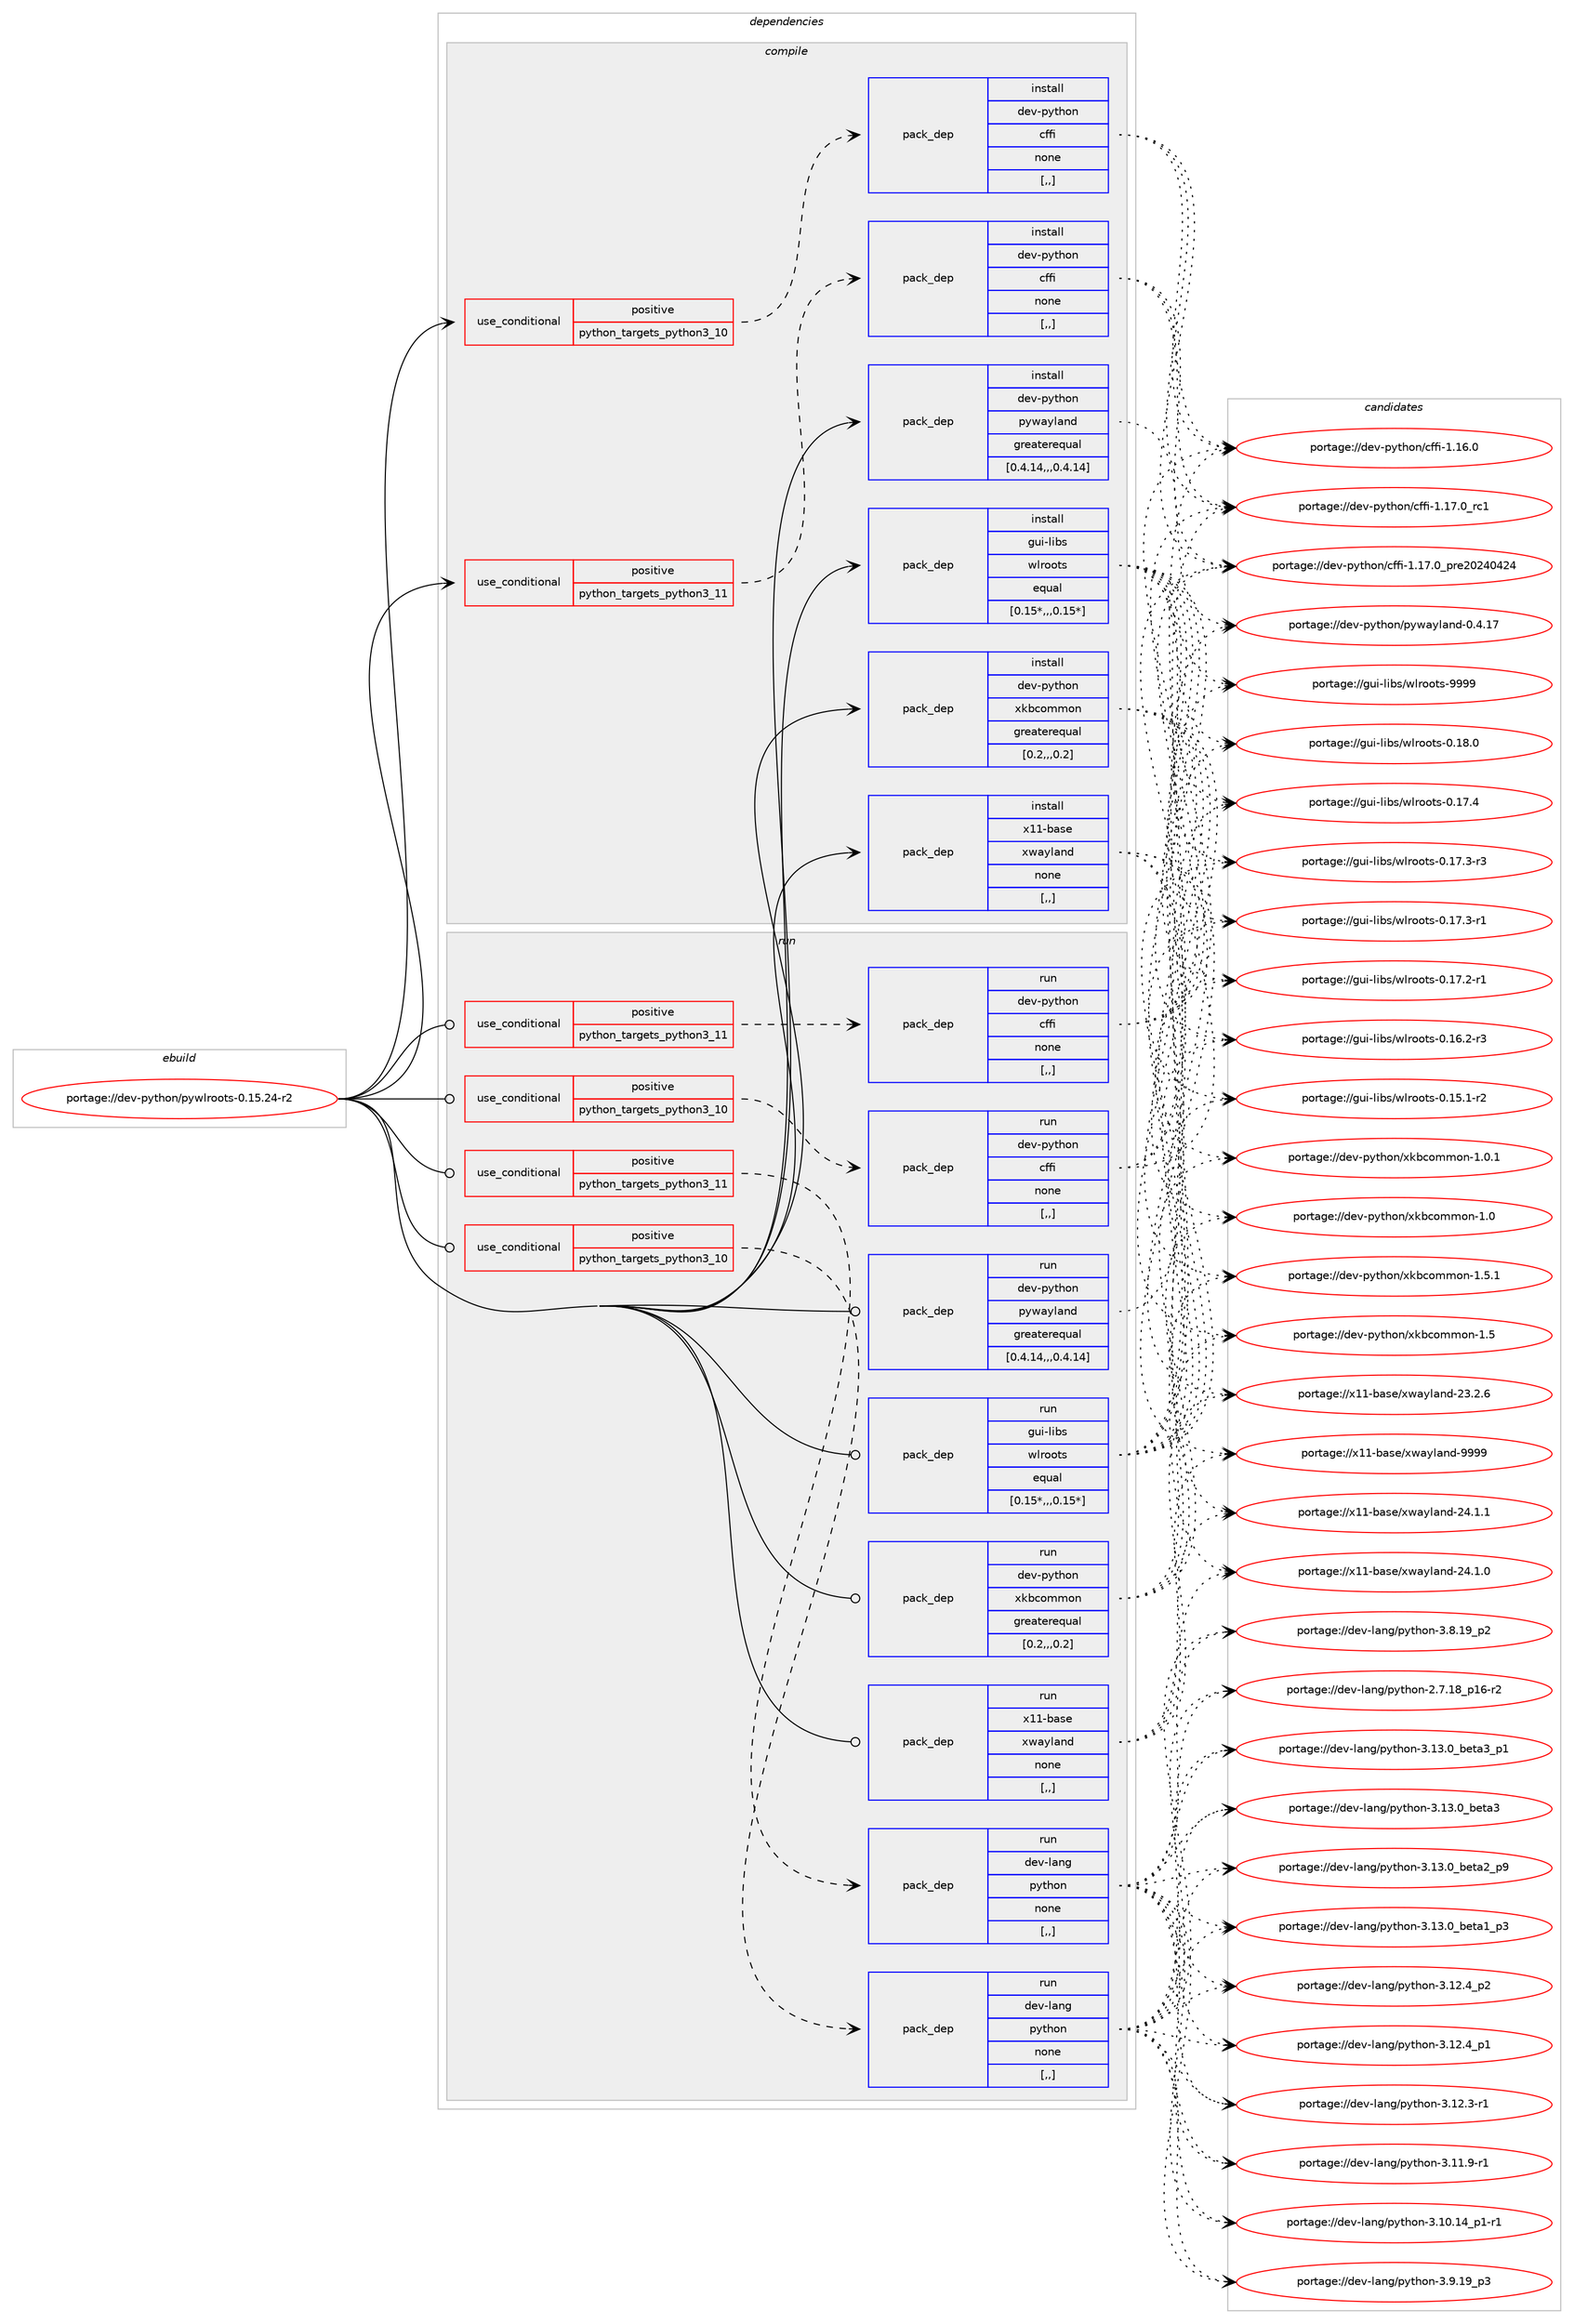 digraph prolog {

# *************
# Graph options
# *************

newrank=true;
concentrate=true;
compound=true;
graph [rankdir=LR,fontname=Helvetica,fontsize=10,ranksep=1.5];#, ranksep=2.5, nodesep=0.2];
edge  [arrowhead=vee];
node  [fontname=Helvetica,fontsize=10];

# **********
# The ebuild
# **********

subgraph cluster_leftcol {
color=gray;
rank=same;
label=<<i>ebuild</i>>;
id [label="portage://dev-python/pywlroots-0.15.24-r2", color=red, width=4, href="../dev-python/pywlroots-0.15.24-r2.svg"];
}

# ****************
# The dependencies
# ****************

subgraph cluster_midcol {
color=gray;
label=<<i>dependencies</i>>;
subgraph cluster_compile {
fillcolor="#eeeeee";
style=filled;
label=<<i>compile</i>>;
subgraph cond38227 {
dependency159788 [label=<<TABLE BORDER="0" CELLBORDER="1" CELLSPACING="0" CELLPADDING="4"><TR><TD ROWSPAN="3" CELLPADDING="10">use_conditional</TD></TR><TR><TD>positive</TD></TR><TR><TD>python_targets_python3_10</TD></TR></TABLE>>, shape=none, color=red];
subgraph pack120301 {
dependency159789 [label=<<TABLE BORDER="0" CELLBORDER="1" CELLSPACING="0" CELLPADDING="4" WIDTH="220"><TR><TD ROWSPAN="6" CELLPADDING="30">pack_dep</TD></TR><TR><TD WIDTH="110">install</TD></TR><TR><TD>dev-python</TD></TR><TR><TD>cffi</TD></TR><TR><TD>none</TD></TR><TR><TD>[,,]</TD></TR></TABLE>>, shape=none, color=blue];
}
dependency159788:e -> dependency159789:w [weight=20,style="dashed",arrowhead="vee"];
}
id:e -> dependency159788:w [weight=20,style="solid",arrowhead="vee"];
subgraph cond38228 {
dependency159790 [label=<<TABLE BORDER="0" CELLBORDER="1" CELLSPACING="0" CELLPADDING="4"><TR><TD ROWSPAN="3" CELLPADDING="10">use_conditional</TD></TR><TR><TD>positive</TD></TR><TR><TD>python_targets_python3_11</TD></TR></TABLE>>, shape=none, color=red];
subgraph pack120302 {
dependency159791 [label=<<TABLE BORDER="0" CELLBORDER="1" CELLSPACING="0" CELLPADDING="4" WIDTH="220"><TR><TD ROWSPAN="6" CELLPADDING="30">pack_dep</TD></TR><TR><TD WIDTH="110">install</TD></TR><TR><TD>dev-python</TD></TR><TR><TD>cffi</TD></TR><TR><TD>none</TD></TR><TR><TD>[,,]</TD></TR></TABLE>>, shape=none, color=blue];
}
dependency159790:e -> dependency159791:w [weight=20,style="dashed",arrowhead="vee"];
}
id:e -> dependency159790:w [weight=20,style="solid",arrowhead="vee"];
subgraph pack120303 {
dependency159792 [label=<<TABLE BORDER="0" CELLBORDER="1" CELLSPACING="0" CELLPADDING="4" WIDTH="220"><TR><TD ROWSPAN="6" CELLPADDING="30">pack_dep</TD></TR><TR><TD WIDTH="110">install</TD></TR><TR><TD>dev-python</TD></TR><TR><TD>pywayland</TD></TR><TR><TD>greaterequal</TD></TR><TR><TD>[0.4.14,,,0.4.14]</TD></TR></TABLE>>, shape=none, color=blue];
}
id:e -> dependency159792:w [weight=20,style="solid",arrowhead="vee"];
subgraph pack120304 {
dependency159793 [label=<<TABLE BORDER="0" CELLBORDER="1" CELLSPACING="0" CELLPADDING="4" WIDTH="220"><TR><TD ROWSPAN="6" CELLPADDING="30">pack_dep</TD></TR><TR><TD WIDTH="110">install</TD></TR><TR><TD>dev-python</TD></TR><TR><TD>xkbcommon</TD></TR><TR><TD>greaterequal</TD></TR><TR><TD>[0.2,,,0.2]</TD></TR></TABLE>>, shape=none, color=blue];
}
id:e -> dependency159793:w [weight=20,style="solid",arrowhead="vee"];
subgraph pack120305 {
dependency159794 [label=<<TABLE BORDER="0" CELLBORDER="1" CELLSPACING="0" CELLPADDING="4" WIDTH="220"><TR><TD ROWSPAN="6" CELLPADDING="30">pack_dep</TD></TR><TR><TD WIDTH="110">install</TD></TR><TR><TD>gui-libs</TD></TR><TR><TD>wlroots</TD></TR><TR><TD>equal</TD></TR><TR><TD>[0.15*,,,0.15*]</TD></TR></TABLE>>, shape=none, color=blue];
}
id:e -> dependency159794:w [weight=20,style="solid",arrowhead="vee"];
subgraph pack120306 {
dependency159795 [label=<<TABLE BORDER="0" CELLBORDER="1" CELLSPACING="0" CELLPADDING="4" WIDTH="220"><TR><TD ROWSPAN="6" CELLPADDING="30">pack_dep</TD></TR><TR><TD WIDTH="110">install</TD></TR><TR><TD>x11-base</TD></TR><TR><TD>xwayland</TD></TR><TR><TD>none</TD></TR><TR><TD>[,,]</TD></TR></TABLE>>, shape=none, color=blue];
}
id:e -> dependency159795:w [weight=20,style="solid",arrowhead="vee"];
}
subgraph cluster_compileandrun {
fillcolor="#eeeeee";
style=filled;
label=<<i>compile and run</i>>;
}
subgraph cluster_run {
fillcolor="#eeeeee";
style=filled;
label=<<i>run</i>>;
subgraph cond38229 {
dependency159796 [label=<<TABLE BORDER="0" CELLBORDER="1" CELLSPACING="0" CELLPADDING="4"><TR><TD ROWSPAN="3" CELLPADDING="10">use_conditional</TD></TR><TR><TD>positive</TD></TR><TR><TD>python_targets_python3_10</TD></TR></TABLE>>, shape=none, color=red];
subgraph pack120307 {
dependency159797 [label=<<TABLE BORDER="0" CELLBORDER="1" CELLSPACING="0" CELLPADDING="4" WIDTH="220"><TR><TD ROWSPAN="6" CELLPADDING="30">pack_dep</TD></TR><TR><TD WIDTH="110">run</TD></TR><TR><TD>dev-lang</TD></TR><TR><TD>python</TD></TR><TR><TD>none</TD></TR><TR><TD>[,,]</TD></TR></TABLE>>, shape=none, color=blue];
}
dependency159796:e -> dependency159797:w [weight=20,style="dashed",arrowhead="vee"];
}
id:e -> dependency159796:w [weight=20,style="solid",arrowhead="odot"];
subgraph cond38230 {
dependency159798 [label=<<TABLE BORDER="0" CELLBORDER="1" CELLSPACING="0" CELLPADDING="4"><TR><TD ROWSPAN="3" CELLPADDING="10">use_conditional</TD></TR><TR><TD>positive</TD></TR><TR><TD>python_targets_python3_10</TD></TR></TABLE>>, shape=none, color=red];
subgraph pack120308 {
dependency159799 [label=<<TABLE BORDER="0" CELLBORDER="1" CELLSPACING="0" CELLPADDING="4" WIDTH="220"><TR><TD ROWSPAN="6" CELLPADDING="30">pack_dep</TD></TR><TR><TD WIDTH="110">run</TD></TR><TR><TD>dev-python</TD></TR><TR><TD>cffi</TD></TR><TR><TD>none</TD></TR><TR><TD>[,,]</TD></TR></TABLE>>, shape=none, color=blue];
}
dependency159798:e -> dependency159799:w [weight=20,style="dashed",arrowhead="vee"];
}
id:e -> dependency159798:w [weight=20,style="solid",arrowhead="odot"];
subgraph cond38231 {
dependency159800 [label=<<TABLE BORDER="0" CELLBORDER="1" CELLSPACING="0" CELLPADDING="4"><TR><TD ROWSPAN="3" CELLPADDING="10">use_conditional</TD></TR><TR><TD>positive</TD></TR><TR><TD>python_targets_python3_11</TD></TR></TABLE>>, shape=none, color=red];
subgraph pack120309 {
dependency159801 [label=<<TABLE BORDER="0" CELLBORDER="1" CELLSPACING="0" CELLPADDING="4" WIDTH="220"><TR><TD ROWSPAN="6" CELLPADDING="30">pack_dep</TD></TR><TR><TD WIDTH="110">run</TD></TR><TR><TD>dev-lang</TD></TR><TR><TD>python</TD></TR><TR><TD>none</TD></TR><TR><TD>[,,]</TD></TR></TABLE>>, shape=none, color=blue];
}
dependency159800:e -> dependency159801:w [weight=20,style="dashed",arrowhead="vee"];
}
id:e -> dependency159800:w [weight=20,style="solid",arrowhead="odot"];
subgraph cond38232 {
dependency159802 [label=<<TABLE BORDER="0" CELLBORDER="1" CELLSPACING="0" CELLPADDING="4"><TR><TD ROWSPAN="3" CELLPADDING="10">use_conditional</TD></TR><TR><TD>positive</TD></TR><TR><TD>python_targets_python3_11</TD></TR></TABLE>>, shape=none, color=red];
subgraph pack120310 {
dependency159803 [label=<<TABLE BORDER="0" CELLBORDER="1" CELLSPACING="0" CELLPADDING="4" WIDTH="220"><TR><TD ROWSPAN="6" CELLPADDING="30">pack_dep</TD></TR><TR><TD WIDTH="110">run</TD></TR><TR><TD>dev-python</TD></TR><TR><TD>cffi</TD></TR><TR><TD>none</TD></TR><TR><TD>[,,]</TD></TR></TABLE>>, shape=none, color=blue];
}
dependency159802:e -> dependency159803:w [weight=20,style="dashed",arrowhead="vee"];
}
id:e -> dependency159802:w [weight=20,style="solid",arrowhead="odot"];
subgraph pack120311 {
dependency159804 [label=<<TABLE BORDER="0" CELLBORDER="1" CELLSPACING="0" CELLPADDING="4" WIDTH="220"><TR><TD ROWSPAN="6" CELLPADDING="30">pack_dep</TD></TR><TR><TD WIDTH="110">run</TD></TR><TR><TD>dev-python</TD></TR><TR><TD>pywayland</TD></TR><TR><TD>greaterequal</TD></TR><TR><TD>[0.4.14,,,0.4.14]</TD></TR></TABLE>>, shape=none, color=blue];
}
id:e -> dependency159804:w [weight=20,style="solid",arrowhead="odot"];
subgraph pack120312 {
dependency159805 [label=<<TABLE BORDER="0" CELLBORDER="1" CELLSPACING="0" CELLPADDING="4" WIDTH="220"><TR><TD ROWSPAN="6" CELLPADDING="30">pack_dep</TD></TR><TR><TD WIDTH="110">run</TD></TR><TR><TD>dev-python</TD></TR><TR><TD>xkbcommon</TD></TR><TR><TD>greaterequal</TD></TR><TR><TD>[0.2,,,0.2]</TD></TR></TABLE>>, shape=none, color=blue];
}
id:e -> dependency159805:w [weight=20,style="solid",arrowhead="odot"];
subgraph pack120313 {
dependency159806 [label=<<TABLE BORDER="0" CELLBORDER="1" CELLSPACING="0" CELLPADDING="4" WIDTH="220"><TR><TD ROWSPAN="6" CELLPADDING="30">pack_dep</TD></TR><TR><TD WIDTH="110">run</TD></TR><TR><TD>gui-libs</TD></TR><TR><TD>wlroots</TD></TR><TR><TD>equal</TD></TR><TR><TD>[0.15*,,,0.15*]</TD></TR></TABLE>>, shape=none, color=blue];
}
id:e -> dependency159806:w [weight=20,style="solid",arrowhead="odot"];
subgraph pack120314 {
dependency159807 [label=<<TABLE BORDER="0" CELLBORDER="1" CELLSPACING="0" CELLPADDING="4" WIDTH="220"><TR><TD ROWSPAN="6" CELLPADDING="30">pack_dep</TD></TR><TR><TD WIDTH="110">run</TD></TR><TR><TD>x11-base</TD></TR><TR><TD>xwayland</TD></TR><TR><TD>none</TD></TR><TR><TD>[,,]</TD></TR></TABLE>>, shape=none, color=blue];
}
id:e -> dependency159807:w [weight=20,style="solid",arrowhead="odot"];
}
}

# **************
# The candidates
# **************

subgraph cluster_choices {
rank=same;
color=gray;
label=<<i>candidates</i>>;

subgraph choice120301 {
color=black;
nodesep=1;
choice10010111845112121116104111110479910210210545494649554648951149949 [label="portage://dev-python/cffi-1.17.0_rc1", color=red, width=4,href="../dev-python/cffi-1.17.0_rc1.svg"];
choice10010111845112121116104111110479910210210545494649554648951121141015048505248525052 [label="portage://dev-python/cffi-1.17.0_pre20240424", color=red, width=4,href="../dev-python/cffi-1.17.0_pre20240424.svg"];
choice10010111845112121116104111110479910210210545494649544648 [label="portage://dev-python/cffi-1.16.0", color=red, width=4,href="../dev-python/cffi-1.16.0.svg"];
dependency159789:e -> choice10010111845112121116104111110479910210210545494649554648951149949:w [style=dotted,weight="100"];
dependency159789:e -> choice10010111845112121116104111110479910210210545494649554648951121141015048505248525052:w [style=dotted,weight="100"];
dependency159789:e -> choice10010111845112121116104111110479910210210545494649544648:w [style=dotted,weight="100"];
}
subgraph choice120302 {
color=black;
nodesep=1;
choice10010111845112121116104111110479910210210545494649554648951149949 [label="portage://dev-python/cffi-1.17.0_rc1", color=red, width=4,href="../dev-python/cffi-1.17.0_rc1.svg"];
choice10010111845112121116104111110479910210210545494649554648951121141015048505248525052 [label="portage://dev-python/cffi-1.17.0_pre20240424", color=red, width=4,href="../dev-python/cffi-1.17.0_pre20240424.svg"];
choice10010111845112121116104111110479910210210545494649544648 [label="portage://dev-python/cffi-1.16.0", color=red, width=4,href="../dev-python/cffi-1.16.0.svg"];
dependency159791:e -> choice10010111845112121116104111110479910210210545494649554648951149949:w [style=dotted,weight="100"];
dependency159791:e -> choice10010111845112121116104111110479910210210545494649554648951121141015048505248525052:w [style=dotted,weight="100"];
dependency159791:e -> choice10010111845112121116104111110479910210210545494649544648:w [style=dotted,weight="100"];
}
subgraph choice120303 {
color=black;
nodesep=1;
choice1001011184511212111610411111047112121119971211089711010045484652464955 [label="portage://dev-python/pywayland-0.4.17", color=red, width=4,href="../dev-python/pywayland-0.4.17.svg"];
dependency159792:e -> choice1001011184511212111610411111047112121119971211089711010045484652464955:w [style=dotted,weight="100"];
}
subgraph choice120304 {
color=black;
nodesep=1;
choice10010111845112121116104111110471201079899111109109111110454946534649 [label="portage://dev-python/xkbcommon-1.5.1", color=red, width=4,href="../dev-python/xkbcommon-1.5.1.svg"];
choice1001011184511212111610411111047120107989911110910911111045494653 [label="portage://dev-python/xkbcommon-1.5", color=red, width=4,href="../dev-python/xkbcommon-1.5.svg"];
choice10010111845112121116104111110471201079899111109109111110454946484649 [label="portage://dev-python/xkbcommon-1.0.1", color=red, width=4,href="../dev-python/xkbcommon-1.0.1.svg"];
choice1001011184511212111610411111047120107989911110910911111045494648 [label="portage://dev-python/xkbcommon-1.0", color=red, width=4,href="../dev-python/xkbcommon-1.0.svg"];
dependency159793:e -> choice10010111845112121116104111110471201079899111109109111110454946534649:w [style=dotted,weight="100"];
dependency159793:e -> choice1001011184511212111610411111047120107989911110910911111045494653:w [style=dotted,weight="100"];
dependency159793:e -> choice10010111845112121116104111110471201079899111109109111110454946484649:w [style=dotted,weight="100"];
dependency159793:e -> choice1001011184511212111610411111047120107989911110910911111045494648:w [style=dotted,weight="100"];
}
subgraph choice120305 {
color=black;
nodesep=1;
choice1031171054510810598115471191081141111111161154557575757 [label="portage://gui-libs/wlroots-9999", color=red, width=4,href="../gui-libs/wlroots-9999.svg"];
choice10311710545108105981154711910811411111111611545484649564648 [label="portage://gui-libs/wlroots-0.18.0", color=red, width=4,href="../gui-libs/wlroots-0.18.0.svg"];
choice10311710545108105981154711910811411111111611545484649554652 [label="portage://gui-libs/wlroots-0.17.4", color=red, width=4,href="../gui-libs/wlroots-0.17.4.svg"];
choice103117105451081059811547119108114111111116115454846495546514511451 [label="portage://gui-libs/wlroots-0.17.3-r3", color=red, width=4,href="../gui-libs/wlroots-0.17.3-r3.svg"];
choice103117105451081059811547119108114111111116115454846495546514511449 [label="portage://gui-libs/wlroots-0.17.3-r1", color=red, width=4,href="../gui-libs/wlroots-0.17.3-r1.svg"];
choice103117105451081059811547119108114111111116115454846495546504511449 [label="portage://gui-libs/wlroots-0.17.2-r1", color=red, width=4,href="../gui-libs/wlroots-0.17.2-r1.svg"];
choice103117105451081059811547119108114111111116115454846495446504511451 [label="portage://gui-libs/wlroots-0.16.2-r3", color=red, width=4,href="../gui-libs/wlroots-0.16.2-r3.svg"];
choice103117105451081059811547119108114111111116115454846495346494511450 [label="portage://gui-libs/wlroots-0.15.1-r2", color=red, width=4,href="../gui-libs/wlroots-0.15.1-r2.svg"];
dependency159794:e -> choice1031171054510810598115471191081141111111161154557575757:w [style=dotted,weight="100"];
dependency159794:e -> choice10311710545108105981154711910811411111111611545484649564648:w [style=dotted,weight="100"];
dependency159794:e -> choice10311710545108105981154711910811411111111611545484649554652:w [style=dotted,weight="100"];
dependency159794:e -> choice103117105451081059811547119108114111111116115454846495546514511451:w [style=dotted,weight="100"];
dependency159794:e -> choice103117105451081059811547119108114111111116115454846495546514511449:w [style=dotted,weight="100"];
dependency159794:e -> choice103117105451081059811547119108114111111116115454846495546504511449:w [style=dotted,weight="100"];
dependency159794:e -> choice103117105451081059811547119108114111111116115454846495446504511451:w [style=dotted,weight="100"];
dependency159794:e -> choice103117105451081059811547119108114111111116115454846495346494511450:w [style=dotted,weight="100"];
}
subgraph choice120306 {
color=black;
nodesep=1;
choice12049494598971151014712011997121108971101004557575757 [label="portage://x11-base/xwayland-9999", color=red, width=4,href="../x11-base/xwayland-9999.svg"];
choice120494945989711510147120119971211089711010045505246494649 [label="portage://x11-base/xwayland-24.1.1", color=red, width=4,href="../x11-base/xwayland-24.1.1.svg"];
choice120494945989711510147120119971211089711010045505246494648 [label="portage://x11-base/xwayland-24.1.0", color=red, width=4,href="../x11-base/xwayland-24.1.0.svg"];
choice120494945989711510147120119971211089711010045505146504654 [label="portage://x11-base/xwayland-23.2.6", color=red, width=4,href="../x11-base/xwayland-23.2.6.svg"];
dependency159795:e -> choice12049494598971151014712011997121108971101004557575757:w [style=dotted,weight="100"];
dependency159795:e -> choice120494945989711510147120119971211089711010045505246494649:w [style=dotted,weight="100"];
dependency159795:e -> choice120494945989711510147120119971211089711010045505246494648:w [style=dotted,weight="100"];
dependency159795:e -> choice120494945989711510147120119971211089711010045505146504654:w [style=dotted,weight="100"];
}
subgraph choice120307 {
color=black;
nodesep=1;
choice10010111845108971101034711212111610411111045514649514648959810111697519511249 [label="portage://dev-lang/python-3.13.0_beta3_p1", color=red, width=4,href="../dev-lang/python-3.13.0_beta3_p1.svg"];
choice1001011184510897110103471121211161041111104551464951464895981011169751 [label="portage://dev-lang/python-3.13.0_beta3", color=red, width=4,href="../dev-lang/python-3.13.0_beta3.svg"];
choice10010111845108971101034711212111610411111045514649514648959810111697509511257 [label="portage://dev-lang/python-3.13.0_beta2_p9", color=red, width=4,href="../dev-lang/python-3.13.0_beta2_p9.svg"];
choice10010111845108971101034711212111610411111045514649514648959810111697499511251 [label="portage://dev-lang/python-3.13.0_beta1_p3", color=red, width=4,href="../dev-lang/python-3.13.0_beta1_p3.svg"];
choice100101118451089711010347112121116104111110455146495046529511250 [label="portage://dev-lang/python-3.12.4_p2", color=red, width=4,href="../dev-lang/python-3.12.4_p2.svg"];
choice100101118451089711010347112121116104111110455146495046529511249 [label="portage://dev-lang/python-3.12.4_p1", color=red, width=4,href="../dev-lang/python-3.12.4_p1.svg"];
choice100101118451089711010347112121116104111110455146495046514511449 [label="portage://dev-lang/python-3.12.3-r1", color=red, width=4,href="../dev-lang/python-3.12.3-r1.svg"];
choice100101118451089711010347112121116104111110455146494946574511449 [label="portage://dev-lang/python-3.11.9-r1", color=red, width=4,href="../dev-lang/python-3.11.9-r1.svg"];
choice100101118451089711010347112121116104111110455146494846495295112494511449 [label="portage://dev-lang/python-3.10.14_p1-r1", color=red, width=4,href="../dev-lang/python-3.10.14_p1-r1.svg"];
choice100101118451089711010347112121116104111110455146574649579511251 [label="portage://dev-lang/python-3.9.19_p3", color=red, width=4,href="../dev-lang/python-3.9.19_p3.svg"];
choice100101118451089711010347112121116104111110455146564649579511250 [label="portage://dev-lang/python-3.8.19_p2", color=red, width=4,href="../dev-lang/python-3.8.19_p2.svg"];
choice100101118451089711010347112121116104111110455046554649569511249544511450 [label="portage://dev-lang/python-2.7.18_p16-r2", color=red, width=4,href="../dev-lang/python-2.7.18_p16-r2.svg"];
dependency159797:e -> choice10010111845108971101034711212111610411111045514649514648959810111697519511249:w [style=dotted,weight="100"];
dependency159797:e -> choice1001011184510897110103471121211161041111104551464951464895981011169751:w [style=dotted,weight="100"];
dependency159797:e -> choice10010111845108971101034711212111610411111045514649514648959810111697509511257:w [style=dotted,weight="100"];
dependency159797:e -> choice10010111845108971101034711212111610411111045514649514648959810111697499511251:w [style=dotted,weight="100"];
dependency159797:e -> choice100101118451089711010347112121116104111110455146495046529511250:w [style=dotted,weight="100"];
dependency159797:e -> choice100101118451089711010347112121116104111110455146495046529511249:w [style=dotted,weight="100"];
dependency159797:e -> choice100101118451089711010347112121116104111110455146495046514511449:w [style=dotted,weight="100"];
dependency159797:e -> choice100101118451089711010347112121116104111110455146494946574511449:w [style=dotted,weight="100"];
dependency159797:e -> choice100101118451089711010347112121116104111110455146494846495295112494511449:w [style=dotted,weight="100"];
dependency159797:e -> choice100101118451089711010347112121116104111110455146574649579511251:w [style=dotted,weight="100"];
dependency159797:e -> choice100101118451089711010347112121116104111110455146564649579511250:w [style=dotted,weight="100"];
dependency159797:e -> choice100101118451089711010347112121116104111110455046554649569511249544511450:w [style=dotted,weight="100"];
}
subgraph choice120308 {
color=black;
nodesep=1;
choice10010111845112121116104111110479910210210545494649554648951149949 [label="portage://dev-python/cffi-1.17.0_rc1", color=red, width=4,href="../dev-python/cffi-1.17.0_rc1.svg"];
choice10010111845112121116104111110479910210210545494649554648951121141015048505248525052 [label="portage://dev-python/cffi-1.17.0_pre20240424", color=red, width=4,href="../dev-python/cffi-1.17.0_pre20240424.svg"];
choice10010111845112121116104111110479910210210545494649544648 [label="portage://dev-python/cffi-1.16.0", color=red, width=4,href="../dev-python/cffi-1.16.0.svg"];
dependency159799:e -> choice10010111845112121116104111110479910210210545494649554648951149949:w [style=dotted,weight="100"];
dependency159799:e -> choice10010111845112121116104111110479910210210545494649554648951121141015048505248525052:w [style=dotted,weight="100"];
dependency159799:e -> choice10010111845112121116104111110479910210210545494649544648:w [style=dotted,weight="100"];
}
subgraph choice120309 {
color=black;
nodesep=1;
choice10010111845108971101034711212111610411111045514649514648959810111697519511249 [label="portage://dev-lang/python-3.13.0_beta3_p1", color=red, width=4,href="../dev-lang/python-3.13.0_beta3_p1.svg"];
choice1001011184510897110103471121211161041111104551464951464895981011169751 [label="portage://dev-lang/python-3.13.0_beta3", color=red, width=4,href="../dev-lang/python-3.13.0_beta3.svg"];
choice10010111845108971101034711212111610411111045514649514648959810111697509511257 [label="portage://dev-lang/python-3.13.0_beta2_p9", color=red, width=4,href="../dev-lang/python-3.13.0_beta2_p9.svg"];
choice10010111845108971101034711212111610411111045514649514648959810111697499511251 [label="portage://dev-lang/python-3.13.0_beta1_p3", color=red, width=4,href="../dev-lang/python-3.13.0_beta1_p3.svg"];
choice100101118451089711010347112121116104111110455146495046529511250 [label="portage://dev-lang/python-3.12.4_p2", color=red, width=4,href="../dev-lang/python-3.12.4_p2.svg"];
choice100101118451089711010347112121116104111110455146495046529511249 [label="portage://dev-lang/python-3.12.4_p1", color=red, width=4,href="../dev-lang/python-3.12.4_p1.svg"];
choice100101118451089711010347112121116104111110455146495046514511449 [label="portage://dev-lang/python-3.12.3-r1", color=red, width=4,href="../dev-lang/python-3.12.3-r1.svg"];
choice100101118451089711010347112121116104111110455146494946574511449 [label="portage://dev-lang/python-3.11.9-r1", color=red, width=4,href="../dev-lang/python-3.11.9-r1.svg"];
choice100101118451089711010347112121116104111110455146494846495295112494511449 [label="portage://dev-lang/python-3.10.14_p1-r1", color=red, width=4,href="../dev-lang/python-3.10.14_p1-r1.svg"];
choice100101118451089711010347112121116104111110455146574649579511251 [label="portage://dev-lang/python-3.9.19_p3", color=red, width=4,href="../dev-lang/python-3.9.19_p3.svg"];
choice100101118451089711010347112121116104111110455146564649579511250 [label="portage://dev-lang/python-3.8.19_p2", color=red, width=4,href="../dev-lang/python-3.8.19_p2.svg"];
choice100101118451089711010347112121116104111110455046554649569511249544511450 [label="portage://dev-lang/python-2.7.18_p16-r2", color=red, width=4,href="../dev-lang/python-2.7.18_p16-r2.svg"];
dependency159801:e -> choice10010111845108971101034711212111610411111045514649514648959810111697519511249:w [style=dotted,weight="100"];
dependency159801:e -> choice1001011184510897110103471121211161041111104551464951464895981011169751:w [style=dotted,weight="100"];
dependency159801:e -> choice10010111845108971101034711212111610411111045514649514648959810111697509511257:w [style=dotted,weight="100"];
dependency159801:e -> choice10010111845108971101034711212111610411111045514649514648959810111697499511251:w [style=dotted,weight="100"];
dependency159801:e -> choice100101118451089711010347112121116104111110455146495046529511250:w [style=dotted,weight="100"];
dependency159801:e -> choice100101118451089711010347112121116104111110455146495046529511249:w [style=dotted,weight="100"];
dependency159801:e -> choice100101118451089711010347112121116104111110455146495046514511449:w [style=dotted,weight="100"];
dependency159801:e -> choice100101118451089711010347112121116104111110455146494946574511449:w [style=dotted,weight="100"];
dependency159801:e -> choice100101118451089711010347112121116104111110455146494846495295112494511449:w [style=dotted,weight="100"];
dependency159801:e -> choice100101118451089711010347112121116104111110455146574649579511251:w [style=dotted,weight="100"];
dependency159801:e -> choice100101118451089711010347112121116104111110455146564649579511250:w [style=dotted,weight="100"];
dependency159801:e -> choice100101118451089711010347112121116104111110455046554649569511249544511450:w [style=dotted,weight="100"];
}
subgraph choice120310 {
color=black;
nodesep=1;
choice10010111845112121116104111110479910210210545494649554648951149949 [label="portage://dev-python/cffi-1.17.0_rc1", color=red, width=4,href="../dev-python/cffi-1.17.0_rc1.svg"];
choice10010111845112121116104111110479910210210545494649554648951121141015048505248525052 [label="portage://dev-python/cffi-1.17.0_pre20240424", color=red, width=4,href="../dev-python/cffi-1.17.0_pre20240424.svg"];
choice10010111845112121116104111110479910210210545494649544648 [label="portage://dev-python/cffi-1.16.0", color=red, width=4,href="../dev-python/cffi-1.16.0.svg"];
dependency159803:e -> choice10010111845112121116104111110479910210210545494649554648951149949:w [style=dotted,weight="100"];
dependency159803:e -> choice10010111845112121116104111110479910210210545494649554648951121141015048505248525052:w [style=dotted,weight="100"];
dependency159803:e -> choice10010111845112121116104111110479910210210545494649544648:w [style=dotted,weight="100"];
}
subgraph choice120311 {
color=black;
nodesep=1;
choice1001011184511212111610411111047112121119971211089711010045484652464955 [label="portage://dev-python/pywayland-0.4.17", color=red, width=4,href="../dev-python/pywayland-0.4.17.svg"];
dependency159804:e -> choice1001011184511212111610411111047112121119971211089711010045484652464955:w [style=dotted,weight="100"];
}
subgraph choice120312 {
color=black;
nodesep=1;
choice10010111845112121116104111110471201079899111109109111110454946534649 [label="portage://dev-python/xkbcommon-1.5.1", color=red, width=4,href="../dev-python/xkbcommon-1.5.1.svg"];
choice1001011184511212111610411111047120107989911110910911111045494653 [label="portage://dev-python/xkbcommon-1.5", color=red, width=4,href="../dev-python/xkbcommon-1.5.svg"];
choice10010111845112121116104111110471201079899111109109111110454946484649 [label="portage://dev-python/xkbcommon-1.0.1", color=red, width=4,href="../dev-python/xkbcommon-1.0.1.svg"];
choice1001011184511212111610411111047120107989911110910911111045494648 [label="portage://dev-python/xkbcommon-1.0", color=red, width=4,href="../dev-python/xkbcommon-1.0.svg"];
dependency159805:e -> choice10010111845112121116104111110471201079899111109109111110454946534649:w [style=dotted,weight="100"];
dependency159805:e -> choice1001011184511212111610411111047120107989911110910911111045494653:w [style=dotted,weight="100"];
dependency159805:e -> choice10010111845112121116104111110471201079899111109109111110454946484649:w [style=dotted,weight="100"];
dependency159805:e -> choice1001011184511212111610411111047120107989911110910911111045494648:w [style=dotted,weight="100"];
}
subgraph choice120313 {
color=black;
nodesep=1;
choice1031171054510810598115471191081141111111161154557575757 [label="portage://gui-libs/wlroots-9999", color=red, width=4,href="../gui-libs/wlroots-9999.svg"];
choice10311710545108105981154711910811411111111611545484649564648 [label="portage://gui-libs/wlroots-0.18.0", color=red, width=4,href="../gui-libs/wlroots-0.18.0.svg"];
choice10311710545108105981154711910811411111111611545484649554652 [label="portage://gui-libs/wlroots-0.17.4", color=red, width=4,href="../gui-libs/wlroots-0.17.4.svg"];
choice103117105451081059811547119108114111111116115454846495546514511451 [label="portage://gui-libs/wlroots-0.17.3-r3", color=red, width=4,href="../gui-libs/wlroots-0.17.3-r3.svg"];
choice103117105451081059811547119108114111111116115454846495546514511449 [label="portage://gui-libs/wlroots-0.17.3-r1", color=red, width=4,href="../gui-libs/wlroots-0.17.3-r1.svg"];
choice103117105451081059811547119108114111111116115454846495546504511449 [label="portage://gui-libs/wlroots-0.17.2-r1", color=red, width=4,href="../gui-libs/wlroots-0.17.2-r1.svg"];
choice103117105451081059811547119108114111111116115454846495446504511451 [label="portage://gui-libs/wlroots-0.16.2-r3", color=red, width=4,href="../gui-libs/wlroots-0.16.2-r3.svg"];
choice103117105451081059811547119108114111111116115454846495346494511450 [label="portage://gui-libs/wlroots-0.15.1-r2", color=red, width=4,href="../gui-libs/wlroots-0.15.1-r2.svg"];
dependency159806:e -> choice1031171054510810598115471191081141111111161154557575757:w [style=dotted,weight="100"];
dependency159806:e -> choice10311710545108105981154711910811411111111611545484649564648:w [style=dotted,weight="100"];
dependency159806:e -> choice10311710545108105981154711910811411111111611545484649554652:w [style=dotted,weight="100"];
dependency159806:e -> choice103117105451081059811547119108114111111116115454846495546514511451:w [style=dotted,weight="100"];
dependency159806:e -> choice103117105451081059811547119108114111111116115454846495546514511449:w [style=dotted,weight="100"];
dependency159806:e -> choice103117105451081059811547119108114111111116115454846495546504511449:w [style=dotted,weight="100"];
dependency159806:e -> choice103117105451081059811547119108114111111116115454846495446504511451:w [style=dotted,weight="100"];
dependency159806:e -> choice103117105451081059811547119108114111111116115454846495346494511450:w [style=dotted,weight="100"];
}
subgraph choice120314 {
color=black;
nodesep=1;
choice12049494598971151014712011997121108971101004557575757 [label="portage://x11-base/xwayland-9999", color=red, width=4,href="../x11-base/xwayland-9999.svg"];
choice120494945989711510147120119971211089711010045505246494649 [label="portage://x11-base/xwayland-24.1.1", color=red, width=4,href="../x11-base/xwayland-24.1.1.svg"];
choice120494945989711510147120119971211089711010045505246494648 [label="portage://x11-base/xwayland-24.1.0", color=red, width=4,href="../x11-base/xwayland-24.1.0.svg"];
choice120494945989711510147120119971211089711010045505146504654 [label="portage://x11-base/xwayland-23.2.6", color=red, width=4,href="../x11-base/xwayland-23.2.6.svg"];
dependency159807:e -> choice12049494598971151014712011997121108971101004557575757:w [style=dotted,weight="100"];
dependency159807:e -> choice120494945989711510147120119971211089711010045505246494649:w [style=dotted,weight="100"];
dependency159807:e -> choice120494945989711510147120119971211089711010045505246494648:w [style=dotted,weight="100"];
dependency159807:e -> choice120494945989711510147120119971211089711010045505146504654:w [style=dotted,weight="100"];
}
}

}
